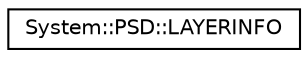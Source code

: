 digraph G
{
  edge [fontname="Helvetica",fontsize="10",labelfontname="Helvetica",labelfontsize="10"];
  node [fontname="Helvetica",fontsize="10",shape=record];
  rankdir="LR";
  Node1 [label="System::PSD::LAYERINFO",height=0.2,width=0.4,color="black", fillcolor="white", style="filled",URL="$struct_system_1_1_p_s_d_1_1_l_a_y_e_r_i_n_f_o.html"];
}
